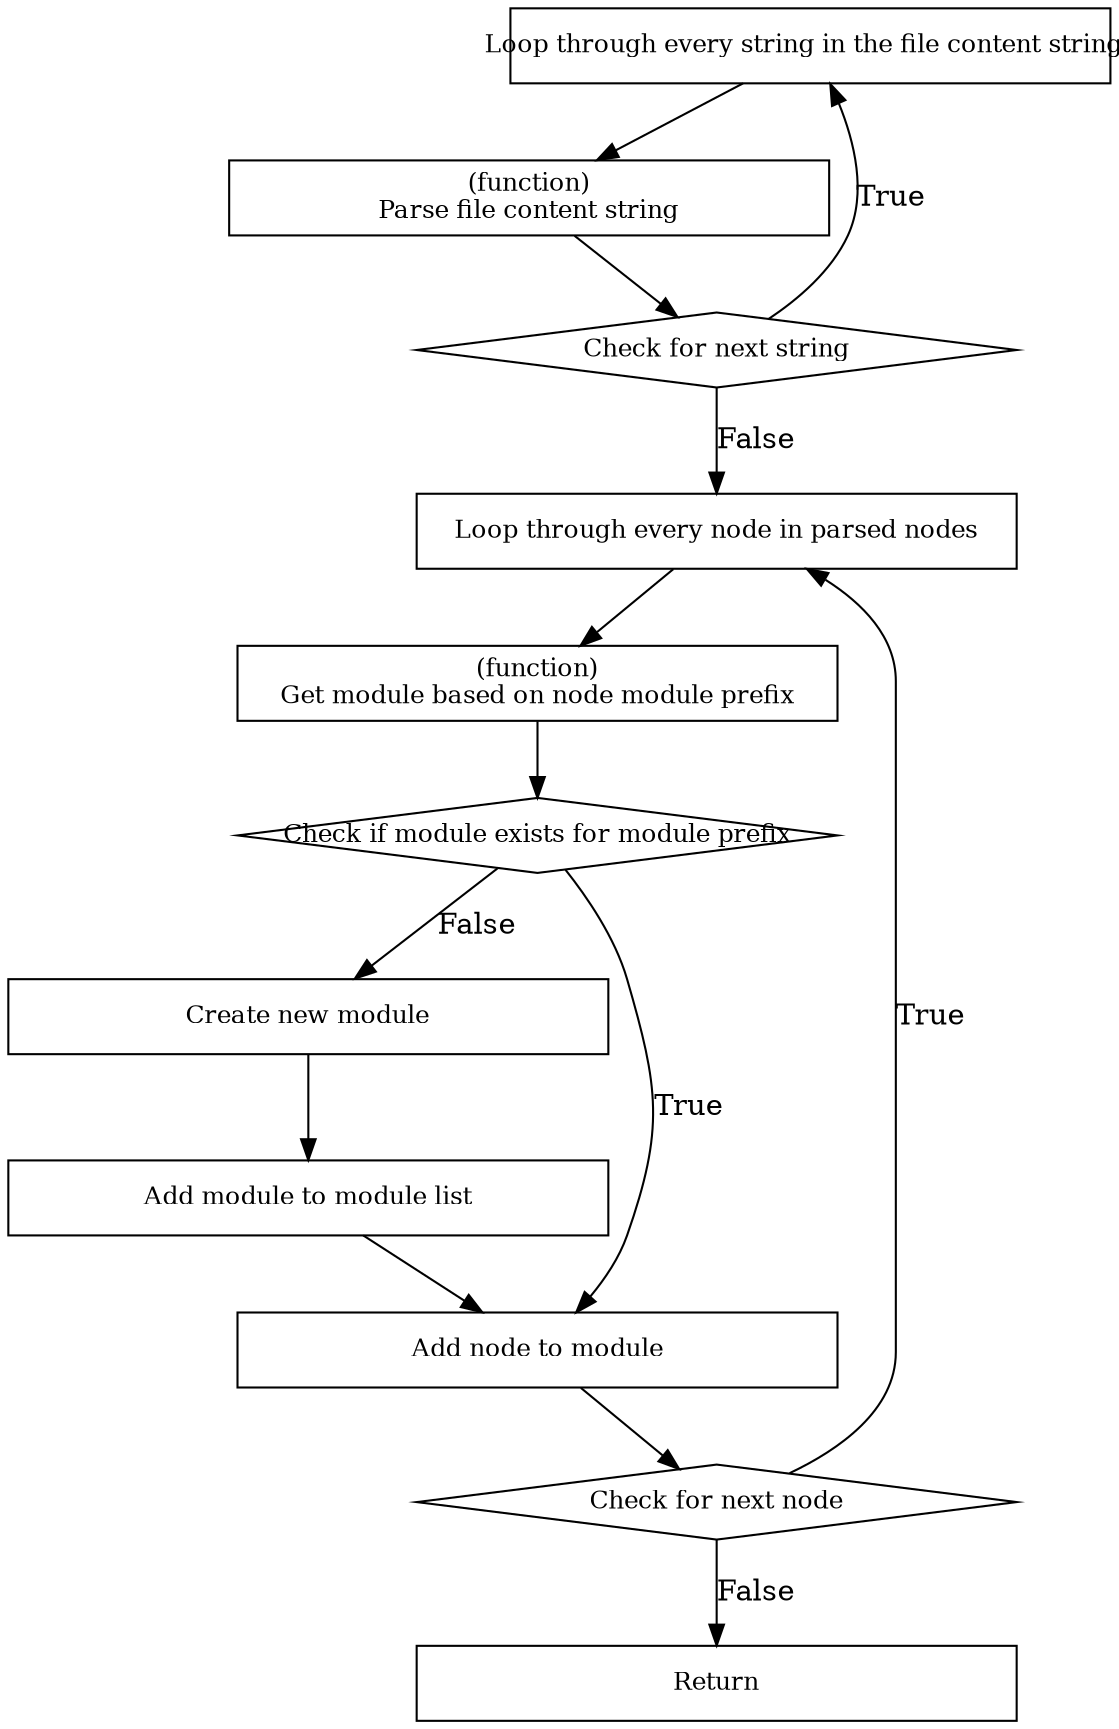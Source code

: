 digraph "Parse all files" {
    rankdir="TB";
    node [shape="rectangle",fixedsize=true,height=0.5,width=4.0,fontsize=12];

    loop_strings [label="Loop through every string in the file content strings"];
    parse_string [label="(function)\nParse file content string"];
    check_string [label="Check for next string",shape=diamond];
    loop_nodes [label="Loop through every node in parsed nodes"];
    get_module [label="(function)\nGet module based on node module prefix"];
    check_module_exists [label="Check if module exists for module prefix",shape=diamond];
    create_module [label="Create new module"];
    add_module [label="Add module to module list"];
    add_node [label="Add node to module"];
    check_node [label="Check for next node",shape=diamond];
    exit [label="Return"];

    loop_strings -> parse_string -> check_string;
    check_string -> loop_strings [label="True"];
    check_string -> loop_nodes [label="False"];
    loop_nodes -> get_module -> check_module_exists;
    check_module_exists -> add_node [label="True"];
    check_module_exists -> create_module [label="False"];
    create_module -> add_module -> add_node;
    add_node -> check_node;
    check_node -> loop_nodes [label="True"];
    check_node -> exit [label="False"];
}
